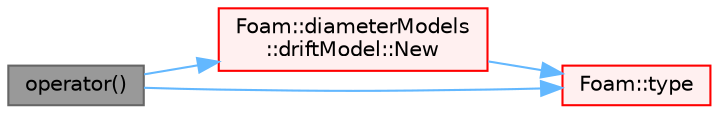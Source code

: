 digraph "operator()"
{
 // LATEX_PDF_SIZE
  bgcolor="transparent";
  edge [fontname=Helvetica,fontsize=10,labelfontname=Helvetica,labelfontsize=10];
  node [fontname=Helvetica,fontsize=10,shape=box,height=0.2,width=0.4];
  rankdir="LR";
  Node1 [id="Node000001",label="operator()",height=0.2,width=0.4,color="gray40", fillcolor="grey60", style="filled", fontcolor="black",tooltip=" "];
  Node1 -> Node2 [id="edge1_Node000001_Node000002",color="steelblue1",style="solid",tooltip=" "];
  Node2 [id="Node000002",label="Foam::diameterModels\l::driftModel::New",height=0.2,width=0.4,color="red", fillcolor="#FFF0F0", style="filled",URL="$classFoam_1_1diameterModels_1_1driftModel.html#aed74cd501d9e593a023b1706f4fe2e7b",tooltip=" "];
  Node2 -> Node6 [id="edge2_Node000002_Node000006",color="steelblue1",style="solid",tooltip=" "];
  Node6 [id="Node000006",label="Foam::type",height=0.2,width=0.4,color="red", fillcolor="#FFF0F0", style="filled",URL="$namespaceFoam.html#a69e2e8a647a7073be8ce6437c0aff762",tooltip=" "];
  Node1 -> Node6 [id="edge3_Node000001_Node000006",color="steelblue1",style="solid",tooltip=" "];
}
